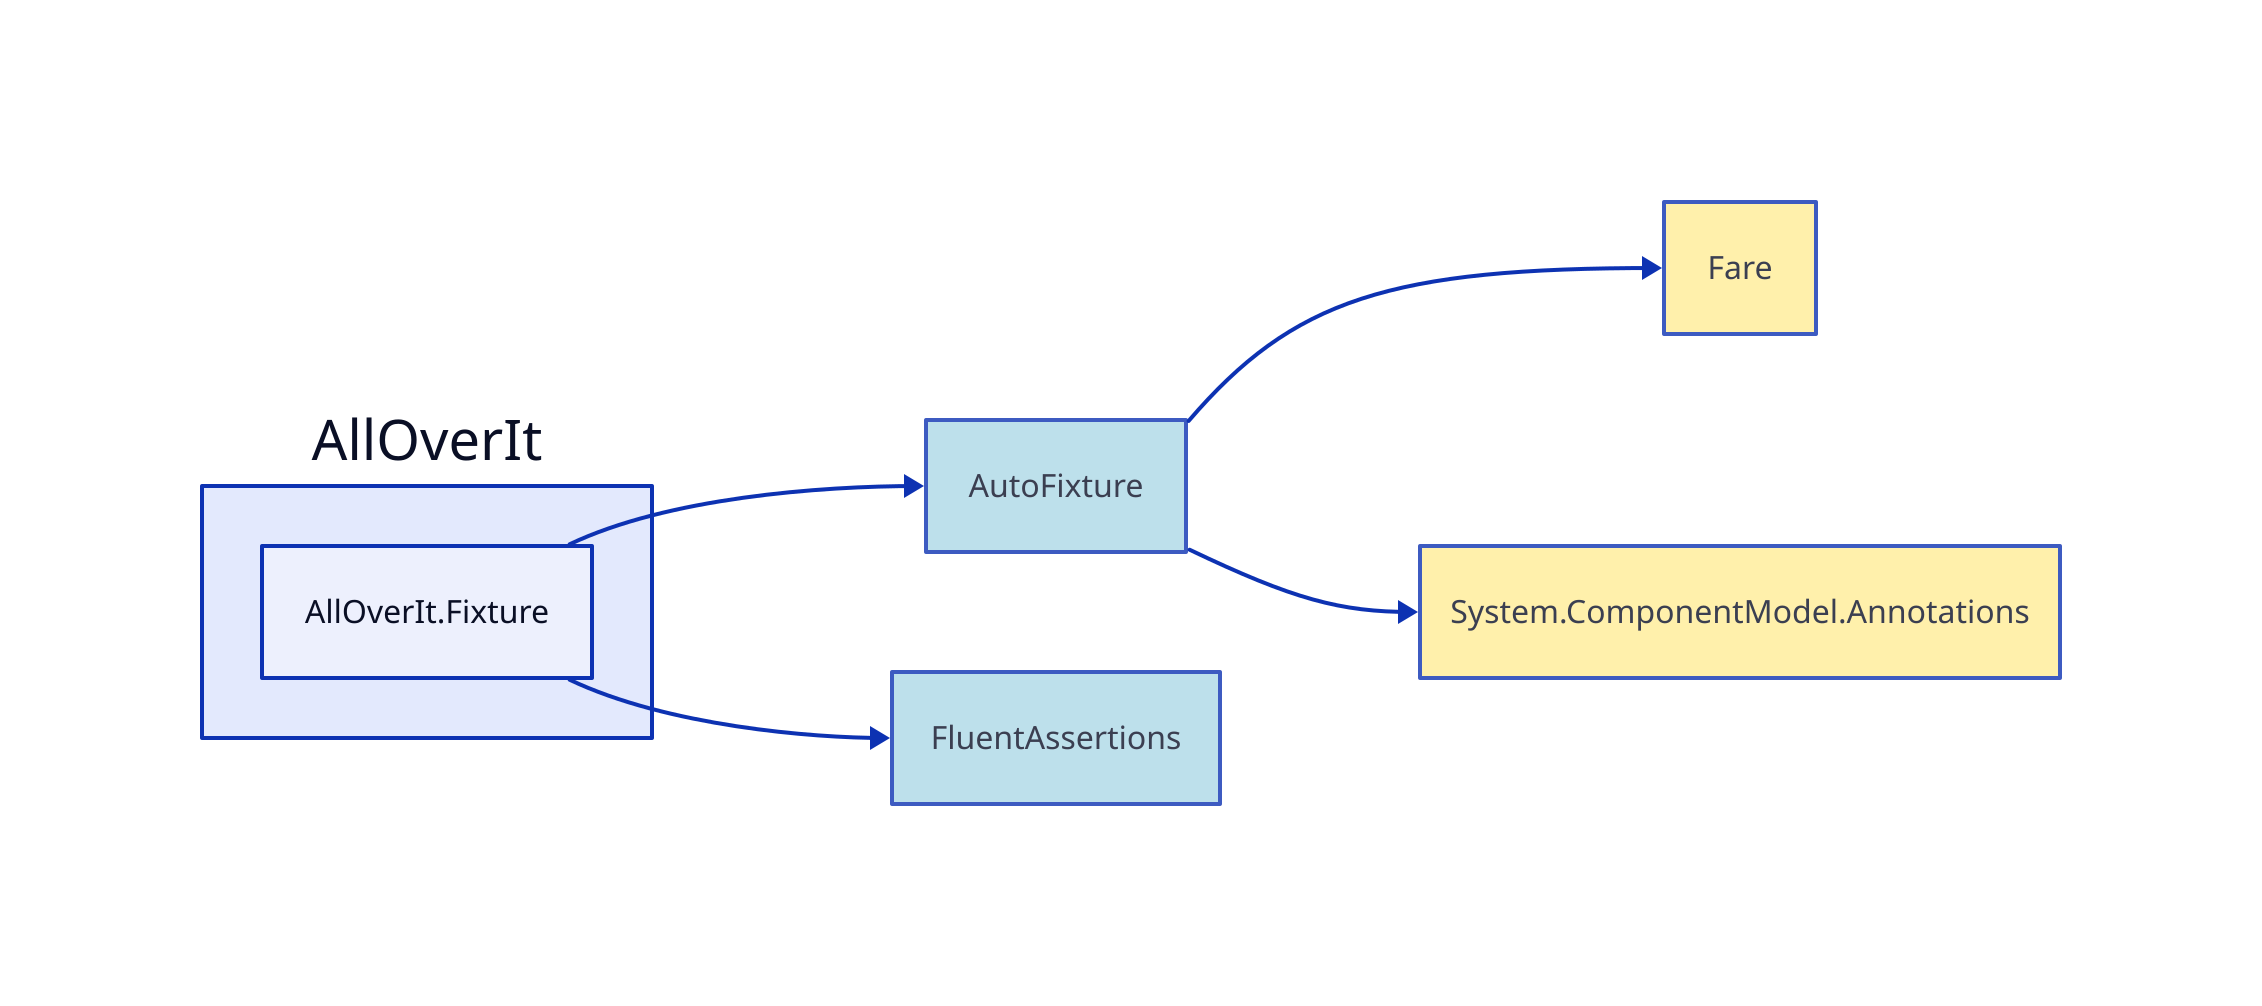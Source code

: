 direction: right

aoi: AllOverIt
aoi.alloverit-fixture: AllOverIt.Fixture
autofixture: AutoFixture
autofixture.style.fill: "#ADD8E6"
autofixture.style.opacity: 0.8
fare: Fare
fare.style.fill: "#FFEC96"
fare.style.opacity: 0.8
fare <- autofixture
system-componentmodel-annotations: System.ComponentModel.Annotations
system-componentmodel-annotations.style.fill: "#FFEC96"
system-componentmodel-annotations.style.opacity: 0.8
system-componentmodel-annotations <- autofixture
autofixture <- aoi.alloverit-fixture
fluentassertions: FluentAssertions
fluentassertions.style.fill: "#ADD8E6"
fluentassertions.style.opacity: 0.8
fluentassertions <- aoi.alloverit-fixture
